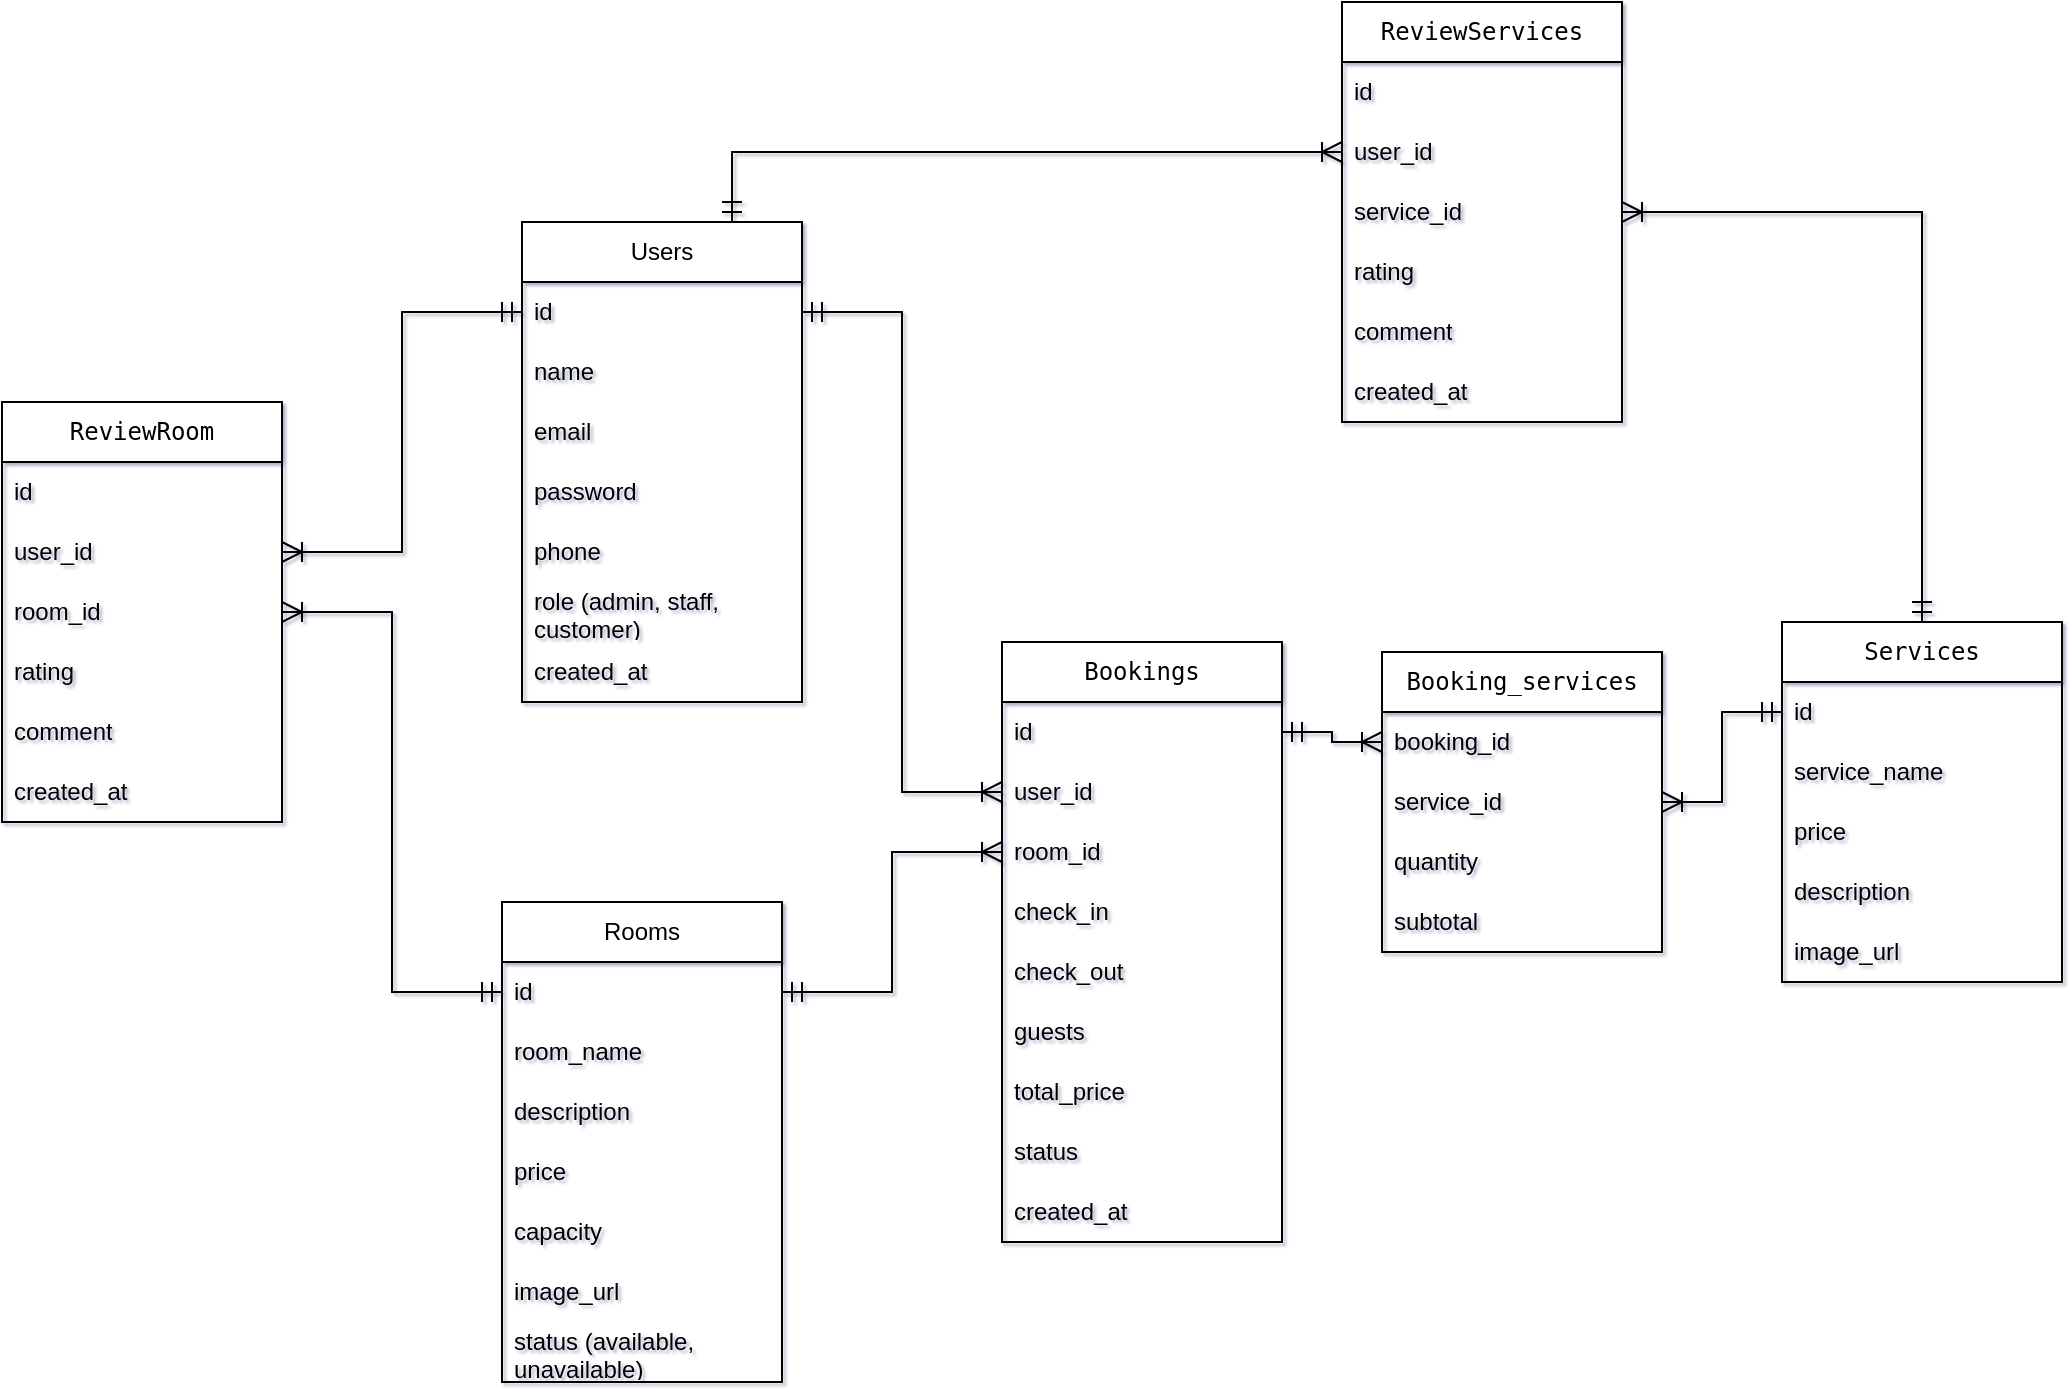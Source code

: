 <mxfile version="28.2.7">
  <diagram name="Page-1" id="AO_EGMq4Q50n8npIjJUP">
    <mxGraphModel dx="958" dy="1464" grid="1" gridSize="10" guides="1" tooltips="1" connect="1" arrows="1" fold="1" page="1" pageScale="1" pageWidth="1100" pageHeight="850" math="0" shadow="1">
      <root>
        <mxCell id="0" />
        <mxCell id="1" parent="0" />
        <mxCell id="foGjq7t_LhfjZ54HPbj_-1" value="Users" style="swimlane;fontStyle=0;childLayout=stackLayout;horizontal=1;startSize=30;horizontalStack=0;resizeParent=1;resizeParentMax=0;resizeLast=0;collapsible=1;marginBottom=0;whiteSpace=wrap;html=1;" parent="1" vertex="1">
          <mxGeometry x="590" y="-20" width="140" height="240" as="geometry" />
        </mxCell>
        <mxCell id="foGjq7t_LhfjZ54HPbj_-2" value="id" style="text;strokeColor=none;fillColor=none;align=left;verticalAlign=middle;spacingLeft=4;spacingRight=4;overflow=hidden;points=[[0,0.5],[1,0.5]];portConstraint=eastwest;rotatable=0;whiteSpace=wrap;html=1;" parent="foGjq7t_LhfjZ54HPbj_-1" vertex="1">
          <mxGeometry y="30" width="140" height="30" as="geometry" />
        </mxCell>
        <mxCell id="foGjq7t_LhfjZ54HPbj_-3" value="name" style="text;strokeColor=none;fillColor=none;align=left;verticalAlign=middle;spacingLeft=4;spacingRight=4;overflow=hidden;points=[[0,0.5],[1,0.5]];portConstraint=eastwest;rotatable=0;whiteSpace=wrap;html=1;" parent="foGjq7t_LhfjZ54HPbj_-1" vertex="1">
          <mxGeometry y="60" width="140" height="30" as="geometry" />
        </mxCell>
        <mxCell id="foGjq7t_LhfjZ54HPbj_-4" value="email" style="text;strokeColor=none;fillColor=none;align=left;verticalAlign=middle;spacingLeft=4;spacingRight=4;overflow=hidden;points=[[0,0.5],[1,0.5]];portConstraint=eastwest;rotatable=0;whiteSpace=wrap;html=1;" parent="foGjq7t_LhfjZ54HPbj_-1" vertex="1">
          <mxGeometry y="90" width="140" height="30" as="geometry" />
        </mxCell>
        <mxCell id="foGjq7t_LhfjZ54HPbj_-5" value="password" style="text;strokeColor=none;fillColor=none;align=left;verticalAlign=middle;spacingLeft=4;spacingRight=4;overflow=hidden;points=[[0,0.5],[1,0.5]];portConstraint=eastwest;rotatable=0;whiteSpace=wrap;html=1;" parent="foGjq7t_LhfjZ54HPbj_-1" vertex="1">
          <mxGeometry y="120" width="140" height="30" as="geometry" />
        </mxCell>
        <mxCell id="rDYLFZ36bGh4Gw_hBGMc-5" value="phone" style="text;strokeColor=none;fillColor=none;align=left;verticalAlign=middle;spacingLeft=4;spacingRight=4;overflow=hidden;points=[[0,0.5],[1,0.5]];portConstraint=eastwest;rotatable=0;whiteSpace=wrap;html=1;" vertex="1" parent="foGjq7t_LhfjZ54HPbj_-1">
          <mxGeometry y="150" width="140" height="30" as="geometry" />
        </mxCell>
        <mxCell id="rDYLFZ36bGh4Gw_hBGMc-6" value="role (admin, staff, customer)" style="text;strokeColor=none;fillColor=none;align=left;verticalAlign=middle;spacingLeft=4;spacingRight=4;overflow=hidden;points=[[0,0.5],[1,0.5]];portConstraint=eastwest;rotatable=0;whiteSpace=wrap;html=1;" vertex="1" parent="foGjq7t_LhfjZ54HPbj_-1">
          <mxGeometry y="180" width="140" height="30" as="geometry" />
        </mxCell>
        <mxCell id="rDYLFZ36bGh4Gw_hBGMc-7" value="created_at" style="text;strokeColor=none;fillColor=none;align=left;verticalAlign=middle;spacingLeft=4;spacingRight=4;overflow=hidden;points=[[0,0.5],[1,0.5]];portConstraint=eastwest;rotatable=0;whiteSpace=wrap;html=1;" vertex="1" parent="foGjq7t_LhfjZ54HPbj_-1">
          <mxGeometry y="210" width="140" height="30" as="geometry" />
        </mxCell>
        <mxCell id="foGjq7t_LhfjZ54HPbj_-6" value="Rooms" style="swimlane;fontStyle=0;childLayout=stackLayout;horizontal=1;startSize=30;horizontalStack=0;resizeParent=1;resizeParentMax=0;resizeLast=0;collapsible=1;marginBottom=0;whiteSpace=wrap;html=1;" parent="1" vertex="1">
          <mxGeometry x="580" y="320" width="140" height="240" as="geometry" />
        </mxCell>
        <mxCell id="foGjq7t_LhfjZ54HPbj_-7" value="id" style="text;strokeColor=none;fillColor=none;align=left;verticalAlign=middle;spacingLeft=4;spacingRight=4;overflow=hidden;points=[[0,0.5],[1,0.5]];portConstraint=eastwest;rotatable=0;whiteSpace=wrap;html=1;" parent="foGjq7t_LhfjZ54HPbj_-6" vertex="1">
          <mxGeometry y="30" width="140" height="30" as="geometry" />
        </mxCell>
        <mxCell id="foGjq7t_LhfjZ54HPbj_-8" value="room_name" style="text;strokeColor=none;fillColor=none;align=left;verticalAlign=middle;spacingLeft=4;spacingRight=4;overflow=hidden;points=[[0,0.5],[1,0.5]];portConstraint=eastwest;rotatable=0;whiteSpace=wrap;html=1;" parent="foGjq7t_LhfjZ54HPbj_-6" vertex="1">
          <mxGeometry y="60" width="140" height="30" as="geometry" />
        </mxCell>
        <mxCell id="foGjq7t_LhfjZ54HPbj_-9" value="description" style="text;strokeColor=none;fillColor=none;align=left;verticalAlign=middle;spacingLeft=4;spacingRight=4;overflow=hidden;points=[[0,0.5],[1,0.5]];portConstraint=eastwest;rotatable=0;whiteSpace=wrap;html=1;" parent="foGjq7t_LhfjZ54HPbj_-6" vertex="1">
          <mxGeometry y="90" width="140" height="30" as="geometry" />
        </mxCell>
        <mxCell id="foGjq7t_LhfjZ54HPbj_-10" value="price" style="text;strokeColor=none;fillColor=none;align=left;verticalAlign=middle;spacingLeft=4;spacingRight=4;overflow=hidden;points=[[0,0.5],[1,0.5]];portConstraint=eastwest;rotatable=0;whiteSpace=wrap;html=1;" parent="foGjq7t_LhfjZ54HPbj_-6" vertex="1">
          <mxGeometry y="120" width="140" height="30" as="geometry" />
        </mxCell>
        <mxCell id="rDYLFZ36bGh4Gw_hBGMc-2" value="capacity" style="text;strokeColor=none;fillColor=none;align=left;verticalAlign=middle;spacingLeft=4;spacingRight=4;overflow=hidden;points=[[0,0.5],[1,0.5]];portConstraint=eastwest;rotatable=0;whiteSpace=wrap;html=1;" vertex="1" parent="foGjq7t_LhfjZ54HPbj_-6">
          <mxGeometry y="150" width="140" height="30" as="geometry" />
        </mxCell>
        <mxCell id="rDYLFZ36bGh4Gw_hBGMc-3" value="image_url" style="text;strokeColor=none;fillColor=none;align=left;verticalAlign=middle;spacingLeft=4;spacingRight=4;overflow=hidden;points=[[0,0.5],[1,0.5]];portConstraint=eastwest;rotatable=0;whiteSpace=wrap;html=1;" vertex="1" parent="foGjq7t_LhfjZ54HPbj_-6">
          <mxGeometry y="180" width="140" height="30" as="geometry" />
        </mxCell>
        <mxCell id="rDYLFZ36bGh4Gw_hBGMc-4" value="status (available, unavailable)" style="text;strokeColor=none;fillColor=none;align=left;verticalAlign=middle;spacingLeft=4;spacingRight=4;overflow=hidden;points=[[0,0.5],[1,0.5]];portConstraint=eastwest;rotatable=0;whiteSpace=wrap;html=1;" vertex="1" parent="foGjq7t_LhfjZ54HPbj_-6">
          <mxGeometry y="210" width="140" height="30" as="geometry" />
        </mxCell>
        <mxCell id="foGjq7t_LhfjZ54HPbj_-11" value="&lt;code data-end=&quot;1754&quot; data-start=&quot;1745&quot;&gt;ReviewRoom&lt;/code&gt;" style="swimlane;fontStyle=0;childLayout=stackLayout;horizontal=1;startSize=30;horizontalStack=0;resizeParent=1;resizeParentMax=0;resizeLast=0;collapsible=1;marginBottom=0;whiteSpace=wrap;html=1;" parent="1" vertex="1">
          <mxGeometry x="330" y="70" width="140" height="210" as="geometry" />
        </mxCell>
        <mxCell id="foGjq7t_LhfjZ54HPbj_-12" value="id" style="text;strokeColor=none;fillColor=none;align=left;verticalAlign=middle;spacingLeft=4;spacingRight=4;overflow=hidden;points=[[0,0.5],[1,0.5]];portConstraint=eastwest;rotatable=0;whiteSpace=wrap;html=1;" parent="foGjq7t_LhfjZ54HPbj_-11" vertex="1">
          <mxGeometry y="30" width="140" height="30" as="geometry" />
        </mxCell>
        <mxCell id="foGjq7t_LhfjZ54HPbj_-13" value="user_id" style="text;strokeColor=none;fillColor=none;align=left;verticalAlign=middle;spacingLeft=4;spacingRight=4;overflow=hidden;points=[[0,0.5],[1,0.5]];portConstraint=eastwest;rotatable=0;whiteSpace=wrap;html=1;" parent="foGjq7t_LhfjZ54HPbj_-11" vertex="1">
          <mxGeometry y="60" width="140" height="30" as="geometry" />
        </mxCell>
        <mxCell id="foGjq7t_LhfjZ54HPbj_-14" value="room_id" style="text;strokeColor=none;fillColor=none;align=left;verticalAlign=middle;spacingLeft=4;spacingRight=4;overflow=hidden;points=[[0,0.5],[1,0.5]];portConstraint=eastwest;rotatable=0;whiteSpace=wrap;html=1;" parent="foGjq7t_LhfjZ54HPbj_-11" vertex="1">
          <mxGeometry y="90" width="140" height="30" as="geometry" />
        </mxCell>
        <mxCell id="foGjq7t_LhfjZ54HPbj_-15" value="rating" style="text;strokeColor=none;fillColor=none;align=left;verticalAlign=middle;spacingLeft=4;spacingRight=4;overflow=hidden;points=[[0,0.5],[1,0.5]];portConstraint=eastwest;rotatable=0;whiteSpace=wrap;html=1;" parent="foGjq7t_LhfjZ54HPbj_-11" vertex="1">
          <mxGeometry y="120" width="140" height="30" as="geometry" />
        </mxCell>
        <mxCell id="rDYLFZ36bGh4Gw_hBGMc-13" value="comment" style="text;strokeColor=none;fillColor=none;align=left;verticalAlign=middle;spacingLeft=4;spacingRight=4;overflow=hidden;points=[[0,0.5],[1,0.5]];portConstraint=eastwest;rotatable=0;whiteSpace=wrap;html=1;" vertex="1" parent="foGjq7t_LhfjZ54HPbj_-11">
          <mxGeometry y="150" width="140" height="30" as="geometry" />
        </mxCell>
        <mxCell id="rDYLFZ36bGh4Gw_hBGMc-14" value="created_at" style="text;strokeColor=none;fillColor=none;align=left;verticalAlign=middle;spacingLeft=4;spacingRight=4;overflow=hidden;points=[[0,0.5],[1,0.5]];portConstraint=eastwest;rotatable=0;whiteSpace=wrap;html=1;" vertex="1" parent="foGjq7t_LhfjZ54HPbj_-11">
          <mxGeometry y="180" width="140" height="30" as="geometry" />
        </mxCell>
        <mxCell id="foGjq7t_LhfjZ54HPbj_-16" value="&lt;code data-end=&quot;1245&quot; data-start=&quot;1235&quot;&gt;Bookings&lt;/code&gt;" style="swimlane;fontStyle=0;childLayout=stackLayout;horizontal=1;startSize=30;horizontalStack=0;resizeParent=1;resizeParentMax=0;resizeLast=0;collapsible=1;marginBottom=0;whiteSpace=wrap;html=1;" parent="1" vertex="1">
          <mxGeometry x="830" y="190" width="140" height="300" as="geometry" />
        </mxCell>
        <mxCell id="foGjq7t_LhfjZ54HPbj_-17" value="id" style="text;strokeColor=none;fillColor=none;align=left;verticalAlign=middle;spacingLeft=4;spacingRight=4;overflow=hidden;points=[[0,0.5],[1,0.5]];portConstraint=eastwest;rotatable=0;whiteSpace=wrap;html=1;" parent="foGjq7t_LhfjZ54HPbj_-16" vertex="1">
          <mxGeometry y="30" width="140" height="30" as="geometry" />
        </mxCell>
        <mxCell id="foGjq7t_LhfjZ54HPbj_-18" value="user_id" style="text;strokeColor=none;fillColor=none;align=left;verticalAlign=middle;spacingLeft=4;spacingRight=4;overflow=hidden;points=[[0,0.5],[1,0.5]];portConstraint=eastwest;rotatable=0;whiteSpace=wrap;html=1;" parent="foGjq7t_LhfjZ54HPbj_-16" vertex="1">
          <mxGeometry y="60" width="140" height="30" as="geometry" />
        </mxCell>
        <mxCell id="foGjq7t_LhfjZ54HPbj_-19" value="room_id" style="text;strokeColor=none;fillColor=none;align=left;verticalAlign=middle;spacingLeft=4;spacingRight=4;overflow=hidden;points=[[0,0.5],[1,0.5]];portConstraint=eastwest;rotatable=0;whiteSpace=wrap;html=1;" parent="foGjq7t_LhfjZ54HPbj_-16" vertex="1">
          <mxGeometry y="90" width="140" height="30" as="geometry" />
        </mxCell>
        <mxCell id="foGjq7t_LhfjZ54HPbj_-20" value="check_in" style="text;strokeColor=none;fillColor=none;align=left;verticalAlign=middle;spacingLeft=4;spacingRight=4;overflow=hidden;points=[[0,0.5],[1,0.5]];portConstraint=eastwest;rotatable=0;whiteSpace=wrap;html=1;" parent="foGjq7t_LhfjZ54HPbj_-16" vertex="1">
          <mxGeometry y="120" width="140" height="30" as="geometry" />
        </mxCell>
        <mxCell id="rDYLFZ36bGh4Gw_hBGMc-8" value="check_out" style="text;strokeColor=none;fillColor=none;align=left;verticalAlign=middle;spacingLeft=4;spacingRight=4;overflow=hidden;points=[[0,0.5],[1,0.5]];portConstraint=eastwest;rotatable=0;whiteSpace=wrap;html=1;" vertex="1" parent="foGjq7t_LhfjZ54HPbj_-16">
          <mxGeometry y="150" width="140" height="30" as="geometry" />
        </mxCell>
        <mxCell id="rDYLFZ36bGh4Gw_hBGMc-9" value="guests" style="text;strokeColor=none;fillColor=none;align=left;verticalAlign=middle;spacingLeft=4;spacingRight=4;overflow=hidden;points=[[0,0.5],[1,0.5]];portConstraint=eastwest;rotatable=0;whiteSpace=wrap;html=1;" vertex="1" parent="foGjq7t_LhfjZ54HPbj_-16">
          <mxGeometry y="180" width="140" height="30" as="geometry" />
        </mxCell>
        <mxCell id="rDYLFZ36bGh4Gw_hBGMc-10" value="total_price" style="text;strokeColor=none;fillColor=none;align=left;verticalAlign=middle;spacingLeft=4;spacingRight=4;overflow=hidden;points=[[0,0.5],[1,0.5]];portConstraint=eastwest;rotatable=0;whiteSpace=wrap;html=1;" vertex="1" parent="foGjq7t_LhfjZ54HPbj_-16">
          <mxGeometry y="210" width="140" height="30" as="geometry" />
        </mxCell>
        <mxCell id="rDYLFZ36bGh4Gw_hBGMc-11" value="status" style="text;strokeColor=none;fillColor=none;align=left;verticalAlign=middle;spacingLeft=4;spacingRight=4;overflow=hidden;points=[[0,0.5],[1,0.5]];portConstraint=eastwest;rotatable=0;whiteSpace=wrap;html=1;" vertex="1" parent="foGjq7t_LhfjZ54HPbj_-16">
          <mxGeometry y="240" width="140" height="30" as="geometry" />
        </mxCell>
        <mxCell id="rDYLFZ36bGh4Gw_hBGMc-12" value="created_at" style="text;strokeColor=none;fillColor=none;align=left;verticalAlign=middle;spacingLeft=4;spacingRight=4;overflow=hidden;points=[[0,0.5],[1,0.5]];portConstraint=eastwest;rotatable=0;whiteSpace=wrap;html=1;" vertex="1" parent="foGjq7t_LhfjZ54HPbj_-16">
          <mxGeometry y="270" width="140" height="30" as="geometry" />
        </mxCell>
        <mxCell id="foGjq7t_LhfjZ54HPbj_-21" value="&lt;code data-end=&quot;2124&quot; data-start=&quot;2114&quot;&gt;Services&lt;/code&gt;" style="swimlane;fontStyle=0;childLayout=stackLayout;horizontal=1;startSize=30;horizontalStack=0;resizeParent=1;resizeParentMax=0;resizeLast=0;collapsible=1;marginBottom=0;whiteSpace=wrap;html=1;" parent="1" vertex="1">
          <mxGeometry x="1220" y="180" width="140" height="180" as="geometry" />
        </mxCell>
        <mxCell id="foGjq7t_LhfjZ54HPbj_-22" value="id" style="text;strokeColor=none;fillColor=none;align=left;verticalAlign=middle;spacingLeft=4;spacingRight=4;overflow=hidden;points=[[0,0.5],[1,0.5]];portConstraint=eastwest;rotatable=0;whiteSpace=wrap;html=1;" parent="foGjq7t_LhfjZ54HPbj_-21" vertex="1">
          <mxGeometry y="30" width="140" height="30" as="geometry" />
        </mxCell>
        <mxCell id="foGjq7t_LhfjZ54HPbj_-23" value="service_name" style="text;strokeColor=none;fillColor=none;align=left;verticalAlign=middle;spacingLeft=4;spacingRight=4;overflow=hidden;points=[[0,0.5],[1,0.5]];portConstraint=eastwest;rotatable=0;whiteSpace=wrap;html=1;" parent="foGjq7t_LhfjZ54HPbj_-21" vertex="1">
          <mxGeometry y="60" width="140" height="30" as="geometry" />
        </mxCell>
        <mxCell id="foGjq7t_LhfjZ54HPbj_-24" value="price" style="text;strokeColor=none;fillColor=none;align=left;verticalAlign=middle;spacingLeft=4;spacingRight=4;overflow=hidden;points=[[0,0.5],[1,0.5]];portConstraint=eastwest;rotatable=0;whiteSpace=wrap;html=1;" parent="foGjq7t_LhfjZ54HPbj_-21" vertex="1">
          <mxGeometry y="90" width="140" height="30" as="geometry" />
        </mxCell>
        <mxCell id="foGjq7t_LhfjZ54HPbj_-25" value="description" style="text;strokeColor=none;fillColor=none;align=left;verticalAlign=middle;spacingLeft=4;spacingRight=4;overflow=hidden;points=[[0,0.5],[1,0.5]];portConstraint=eastwest;rotatable=0;whiteSpace=wrap;html=1;" parent="foGjq7t_LhfjZ54HPbj_-21" vertex="1">
          <mxGeometry y="120" width="140" height="30" as="geometry" />
        </mxCell>
        <mxCell id="rDYLFZ36bGh4Gw_hBGMc-15" value="image_url" style="text;strokeColor=none;fillColor=none;align=left;verticalAlign=middle;spacingLeft=4;spacingRight=4;overflow=hidden;points=[[0,0.5],[1,0.5]];portConstraint=eastwest;rotatable=0;whiteSpace=wrap;html=1;" vertex="1" parent="foGjq7t_LhfjZ54HPbj_-21">
          <mxGeometry y="150" width="140" height="30" as="geometry" />
        </mxCell>
        <mxCell id="rDYLFZ36bGh4Gw_hBGMc-16" value="&lt;code data-end=&quot;2456&quot; data-start=&quot;2438&quot;&gt;Booking_services&lt;/code&gt;" style="swimlane;fontStyle=0;childLayout=stackLayout;horizontal=1;startSize=30;horizontalStack=0;resizeParent=1;resizeParentMax=0;resizeLast=0;collapsible=1;marginBottom=0;whiteSpace=wrap;html=1;" vertex="1" parent="1">
          <mxGeometry x="1020" y="195" width="140" height="150" as="geometry" />
        </mxCell>
        <mxCell id="rDYLFZ36bGh4Gw_hBGMc-17" value="booking_id" style="text;strokeColor=none;fillColor=none;align=left;verticalAlign=middle;spacingLeft=4;spacingRight=4;overflow=hidden;points=[[0,0.5],[1,0.5]];portConstraint=eastwest;rotatable=0;whiteSpace=wrap;html=1;" vertex="1" parent="rDYLFZ36bGh4Gw_hBGMc-16">
          <mxGeometry y="30" width="140" height="30" as="geometry" />
        </mxCell>
        <mxCell id="rDYLFZ36bGh4Gw_hBGMc-18" value="service_id" style="text;strokeColor=none;fillColor=none;align=left;verticalAlign=middle;spacingLeft=4;spacingRight=4;overflow=hidden;points=[[0,0.5],[1,0.5]];portConstraint=eastwest;rotatable=0;whiteSpace=wrap;html=1;" vertex="1" parent="rDYLFZ36bGh4Gw_hBGMc-16">
          <mxGeometry y="60" width="140" height="30" as="geometry" />
        </mxCell>
        <mxCell id="rDYLFZ36bGh4Gw_hBGMc-19" value="quantity" style="text;strokeColor=none;fillColor=none;align=left;verticalAlign=middle;spacingLeft=4;spacingRight=4;overflow=hidden;points=[[0,0.5],[1,0.5]];portConstraint=eastwest;rotatable=0;whiteSpace=wrap;html=1;" vertex="1" parent="rDYLFZ36bGh4Gw_hBGMc-16">
          <mxGeometry y="90" width="140" height="30" as="geometry" />
        </mxCell>
        <mxCell id="rDYLFZ36bGh4Gw_hBGMc-20" value="subtotal" style="text;strokeColor=none;fillColor=none;align=left;verticalAlign=middle;spacingLeft=4;spacingRight=4;overflow=hidden;points=[[0,0.5],[1,0.5]];portConstraint=eastwest;rotatable=0;whiteSpace=wrap;html=1;" vertex="1" parent="rDYLFZ36bGh4Gw_hBGMc-16">
          <mxGeometry y="120" width="140" height="30" as="geometry" />
        </mxCell>
        <mxCell id="rDYLFZ36bGh4Gw_hBGMc-22" style="edgeStyle=orthogonalEdgeStyle;rounded=0;orthogonalLoop=1;jettySize=auto;html=1;exitX=0;exitY=0.5;exitDx=0;exitDy=0;entryX=1;entryY=0.5;entryDx=0;entryDy=0;fontSize=12;startSize=8;endSize=8;endArrow=ERmandOne;endFill=0;startArrow=ERoneToMany;startFill=0;" edge="1" parent="1" source="foGjq7t_LhfjZ54HPbj_-18" target="foGjq7t_LhfjZ54HPbj_-2">
          <mxGeometry relative="1" as="geometry" />
        </mxCell>
        <mxCell id="rDYLFZ36bGh4Gw_hBGMc-23" style="edgeStyle=orthogonalEdgeStyle;rounded=0;orthogonalLoop=1;jettySize=auto;html=1;exitX=0;exitY=0.5;exitDx=0;exitDy=0;entryX=1;entryY=0.5;entryDx=0;entryDy=0;fontSize=12;startSize=8;endSize=8;endArrow=ERmandOne;endFill=0;startArrow=ERoneToMany;startFill=0;" edge="1" parent="1" source="rDYLFZ36bGh4Gw_hBGMc-17" target="foGjq7t_LhfjZ54HPbj_-17">
          <mxGeometry relative="1" as="geometry">
            <mxPoint x="1130" y="275" as="sourcePoint" />
            <mxPoint x="980" y="240" as="targetPoint" />
          </mxGeometry>
        </mxCell>
        <mxCell id="rDYLFZ36bGh4Gw_hBGMc-24" style="edgeStyle=orthogonalEdgeStyle;rounded=0;orthogonalLoop=1;jettySize=auto;html=1;exitX=1;exitY=0.5;exitDx=0;exitDy=0;entryX=0;entryY=0.5;entryDx=0;entryDy=0;fontSize=12;startSize=8;endSize=8;endArrow=ERmandOne;endFill=0;startArrow=ERoneToMany;startFill=0;" edge="1" parent="1" source="rDYLFZ36bGh4Gw_hBGMc-18" target="foGjq7t_LhfjZ54HPbj_-22">
          <mxGeometry relative="1" as="geometry">
            <mxPoint x="1320" y="235" as="sourcePoint" />
            <mxPoint x="1170" y="200" as="targetPoint" />
          </mxGeometry>
        </mxCell>
        <mxCell id="rDYLFZ36bGh4Gw_hBGMc-25" style="edgeStyle=orthogonalEdgeStyle;rounded=0;orthogonalLoop=1;jettySize=auto;html=1;exitX=0;exitY=0.5;exitDx=0;exitDy=0;entryX=1;entryY=0.5;entryDx=0;entryDy=0;fontSize=12;startSize=8;endSize=8;endArrow=ERmandOne;endFill=0;startArrow=ERoneToMany;startFill=0;" edge="1" parent="1" source="foGjq7t_LhfjZ54HPbj_-19" target="foGjq7t_LhfjZ54HPbj_-7">
          <mxGeometry relative="1" as="geometry">
            <mxPoint x="880" y="535" as="sourcePoint" />
            <mxPoint x="730" y="500" as="targetPoint" />
          </mxGeometry>
        </mxCell>
        <mxCell id="rDYLFZ36bGh4Gw_hBGMc-26" style="edgeStyle=orthogonalEdgeStyle;rounded=0;orthogonalLoop=1;jettySize=auto;html=1;exitX=1;exitY=0.5;exitDx=0;exitDy=0;entryX=0;entryY=0.5;entryDx=0;entryDy=0;fontSize=12;startSize=8;endSize=8;endArrow=ERmandOne;endFill=0;startArrow=ERoneToMany;startFill=0;" edge="1" parent="1" source="foGjq7t_LhfjZ54HPbj_-13" target="foGjq7t_LhfjZ54HPbj_-2">
          <mxGeometry relative="1" as="geometry">
            <mxPoint x="600" y="435" as="sourcePoint" />
            <mxPoint x="450" y="400" as="targetPoint" />
          </mxGeometry>
        </mxCell>
        <mxCell id="rDYLFZ36bGh4Gw_hBGMc-27" style="edgeStyle=orthogonalEdgeStyle;rounded=0;orthogonalLoop=1;jettySize=auto;html=1;exitX=1;exitY=0.5;exitDx=0;exitDy=0;entryX=0;entryY=0.5;entryDx=0;entryDy=0;fontSize=12;startSize=8;endSize=8;endArrow=ERmandOne;endFill=0;startArrow=ERoneToMany;startFill=0;" edge="1" parent="1" source="foGjq7t_LhfjZ54HPbj_-14" target="foGjq7t_LhfjZ54HPbj_-7">
          <mxGeometry relative="1" as="geometry">
            <mxPoint x="680" y="695" as="sourcePoint" />
            <mxPoint x="530" y="660" as="targetPoint" />
          </mxGeometry>
        </mxCell>
        <mxCell id="rDYLFZ36bGh4Gw_hBGMc-28" value="&lt;code data-end=&quot;1754&quot; data-start=&quot;1745&quot;&gt;ReviewServices&lt;/code&gt;" style="swimlane;fontStyle=0;childLayout=stackLayout;horizontal=1;startSize=30;horizontalStack=0;resizeParent=1;resizeParentMax=0;resizeLast=0;collapsible=1;marginBottom=0;whiteSpace=wrap;html=1;" vertex="1" parent="1">
          <mxGeometry x="1000" y="-130" width="140" height="210" as="geometry" />
        </mxCell>
        <mxCell id="rDYLFZ36bGh4Gw_hBGMc-29" value="id" style="text;strokeColor=none;fillColor=none;align=left;verticalAlign=middle;spacingLeft=4;spacingRight=4;overflow=hidden;points=[[0,0.5],[1,0.5]];portConstraint=eastwest;rotatable=0;whiteSpace=wrap;html=1;" vertex="1" parent="rDYLFZ36bGh4Gw_hBGMc-28">
          <mxGeometry y="30" width="140" height="30" as="geometry" />
        </mxCell>
        <mxCell id="rDYLFZ36bGh4Gw_hBGMc-30" value="user_id" style="text;strokeColor=none;fillColor=none;align=left;verticalAlign=middle;spacingLeft=4;spacingRight=4;overflow=hidden;points=[[0,0.5],[1,0.5]];portConstraint=eastwest;rotatable=0;whiteSpace=wrap;html=1;" vertex="1" parent="rDYLFZ36bGh4Gw_hBGMc-28">
          <mxGeometry y="60" width="140" height="30" as="geometry" />
        </mxCell>
        <mxCell id="rDYLFZ36bGh4Gw_hBGMc-31" value="service_id" style="text;strokeColor=none;fillColor=none;align=left;verticalAlign=middle;spacingLeft=4;spacingRight=4;overflow=hidden;points=[[0,0.5],[1,0.5]];portConstraint=eastwest;rotatable=0;whiteSpace=wrap;html=1;" vertex="1" parent="rDYLFZ36bGh4Gw_hBGMc-28">
          <mxGeometry y="90" width="140" height="30" as="geometry" />
        </mxCell>
        <mxCell id="rDYLFZ36bGh4Gw_hBGMc-32" value="rating" style="text;strokeColor=none;fillColor=none;align=left;verticalAlign=middle;spacingLeft=4;spacingRight=4;overflow=hidden;points=[[0,0.5],[1,0.5]];portConstraint=eastwest;rotatable=0;whiteSpace=wrap;html=1;" vertex="1" parent="rDYLFZ36bGh4Gw_hBGMc-28">
          <mxGeometry y="120" width="140" height="30" as="geometry" />
        </mxCell>
        <mxCell id="rDYLFZ36bGh4Gw_hBGMc-33" value="comment" style="text;strokeColor=none;fillColor=none;align=left;verticalAlign=middle;spacingLeft=4;spacingRight=4;overflow=hidden;points=[[0,0.5],[1,0.5]];portConstraint=eastwest;rotatable=0;whiteSpace=wrap;html=1;" vertex="1" parent="rDYLFZ36bGh4Gw_hBGMc-28">
          <mxGeometry y="150" width="140" height="30" as="geometry" />
        </mxCell>
        <mxCell id="rDYLFZ36bGh4Gw_hBGMc-34" value="created_at" style="text;strokeColor=none;fillColor=none;align=left;verticalAlign=middle;spacingLeft=4;spacingRight=4;overflow=hidden;points=[[0,0.5],[1,0.5]];portConstraint=eastwest;rotatable=0;whiteSpace=wrap;html=1;" vertex="1" parent="rDYLFZ36bGh4Gw_hBGMc-28">
          <mxGeometry y="180" width="140" height="30" as="geometry" />
        </mxCell>
        <mxCell id="rDYLFZ36bGh4Gw_hBGMc-35" style="edgeStyle=orthogonalEdgeStyle;rounded=0;orthogonalLoop=1;jettySize=auto;html=1;exitX=0;exitY=0.5;exitDx=0;exitDy=0;fontSize=12;startSize=8;endSize=8;endArrow=ERmandOne;endFill=0;startArrow=ERoneToMany;startFill=0;entryX=0.75;entryY=0;entryDx=0;entryDy=0;" edge="1" parent="1" source="rDYLFZ36bGh4Gw_hBGMc-30" target="foGjq7t_LhfjZ54HPbj_-1">
          <mxGeometry relative="1" as="geometry">
            <mxPoint x="1120" y="-255" as="sourcePoint" />
            <mxPoint x="610" y="-50" as="targetPoint" />
          </mxGeometry>
        </mxCell>
        <mxCell id="rDYLFZ36bGh4Gw_hBGMc-36" style="edgeStyle=orthogonalEdgeStyle;rounded=0;orthogonalLoop=1;jettySize=auto;html=1;exitX=1;exitY=0.5;exitDx=0;exitDy=0;entryX=0.5;entryY=0;entryDx=0;entryDy=0;fontSize=12;startSize=8;endSize=8;endArrow=ERmandOne;endFill=0;startArrow=ERoneToMany;startFill=0;" edge="1" parent="1" source="rDYLFZ36bGh4Gw_hBGMc-31" target="foGjq7t_LhfjZ54HPbj_-21">
          <mxGeometry relative="1" as="geometry">
            <mxPoint x="1200" y="5" as="sourcePoint" />
            <mxPoint x="1120" y="-95" as="targetPoint" />
          </mxGeometry>
        </mxCell>
      </root>
    </mxGraphModel>
  </diagram>
</mxfile>
